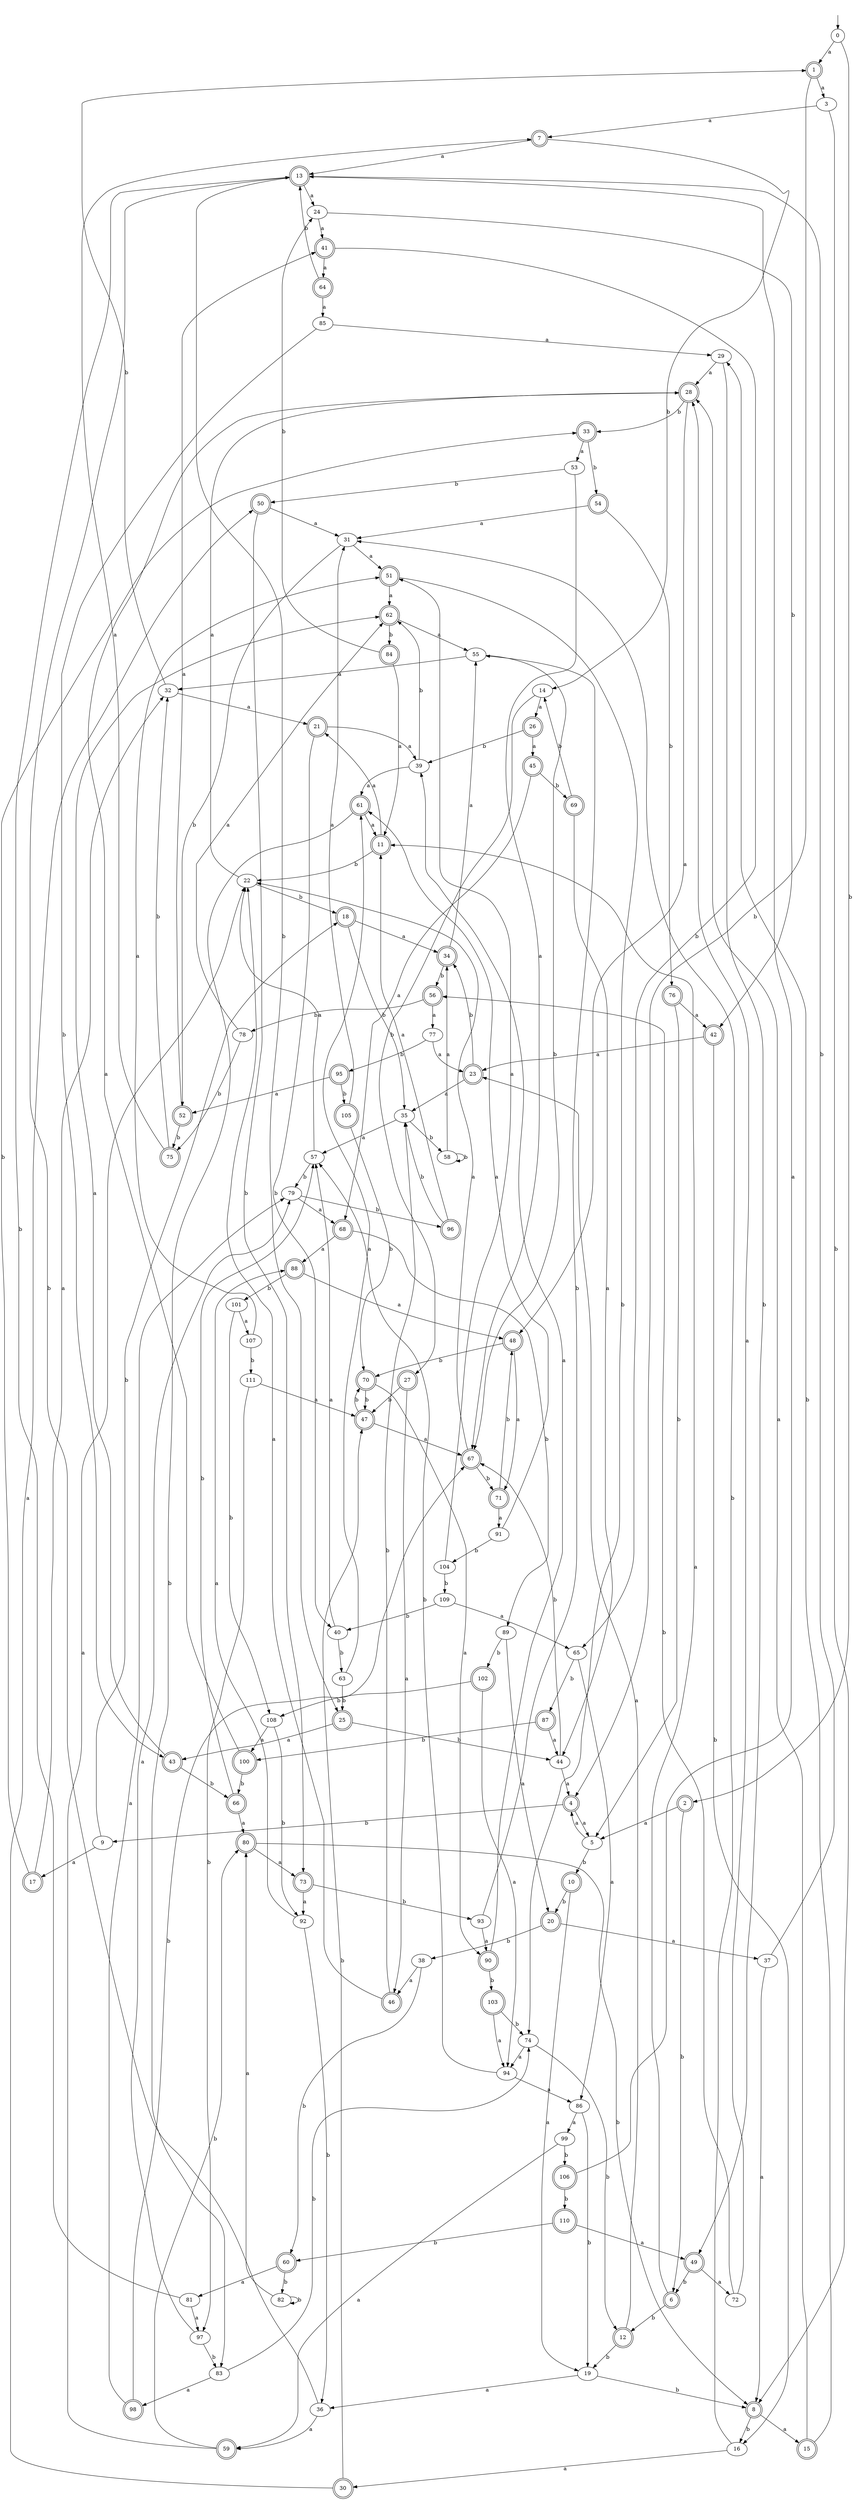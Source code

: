 digraph RandomDFA {
  __start0 [label="", shape=none];
  __start0 -> 0 [label=""];
  0 [shape=circle]
  0 -> 1 [label="a"]
  0 -> 2 [label="b"]
  1 [shape=doublecircle]
  1 -> 3 [label="a"]
  1 -> 4 [label="b"]
  2 [shape=doublecircle]
  2 -> 5 [label="a"]
  2 -> 6 [label="b"]
  3
  3 -> 7 [label="a"]
  3 -> 8 [label="b"]
  4 [shape=doublecircle]
  4 -> 5 [label="a"]
  4 -> 9 [label="b"]
  5
  5 -> 4 [label="a"]
  5 -> 10 [label="b"]
  6 [shape=doublecircle]
  6 -> 11 [label="a"]
  6 -> 12 [label="b"]
  7 [shape=doublecircle]
  7 -> 13 [label="a"]
  7 -> 14 [label="b"]
  8 [shape=doublecircle]
  8 -> 15 [label="a"]
  8 -> 16 [label="b"]
  9
  9 -> 17 [label="a"]
  9 -> 18 [label="b"]
  10 [shape=doublecircle]
  10 -> 19 [label="a"]
  10 -> 20 [label="b"]
  11 [shape=doublecircle]
  11 -> 21 [label="a"]
  11 -> 22 [label="b"]
  12 [shape=doublecircle]
  12 -> 23 [label="a"]
  12 -> 19 [label="b"]
  13 [shape=doublecircle]
  13 -> 24 [label="a"]
  13 -> 25 [label="b"]
  14
  14 -> 26 [label="a"]
  14 -> 27 [label="b"]
  15 [shape=doublecircle]
  15 -> 28 [label="a"]
  15 -> 29 [label="b"]
  16
  16 -> 30 [label="a"]
  16 -> 31 [label="b"]
  17 [shape=doublecircle]
  17 -> 32 [label="a"]
  17 -> 33 [label="b"]
  18 [shape=doublecircle]
  18 -> 34 [label="a"]
  18 -> 35 [label="b"]
  19
  19 -> 36 [label="a"]
  19 -> 8 [label="b"]
  20 [shape=doublecircle]
  20 -> 37 [label="a"]
  20 -> 38 [label="b"]
  21 [shape=doublecircle]
  21 -> 39 [label="a"]
  21 -> 40 [label="b"]
  22
  22 -> 28 [label="a"]
  22 -> 18 [label="b"]
  23 [shape=doublecircle]
  23 -> 35 [label="a"]
  23 -> 34 [label="b"]
  24
  24 -> 41 [label="a"]
  24 -> 42 [label="b"]
  25 [shape=doublecircle]
  25 -> 43 [label="a"]
  25 -> 44 [label="b"]
  26 [shape=doublecircle]
  26 -> 45 [label="a"]
  26 -> 39 [label="b"]
  27 [shape=doublecircle]
  27 -> 46 [label="a"]
  27 -> 47 [label="b"]
  28 [shape=doublecircle]
  28 -> 48 [label="a"]
  28 -> 33 [label="b"]
  29
  29 -> 28 [label="a"]
  29 -> 49 [label="b"]
  30 [shape=doublecircle]
  30 -> 50 [label="a"]
  30 -> 47 [label="b"]
  31
  31 -> 51 [label="a"]
  31 -> 52 [label="b"]
  32
  32 -> 21 [label="a"]
  32 -> 1 [label="b"]
  33 [shape=doublecircle]
  33 -> 53 [label="a"]
  33 -> 54 [label="b"]
  34 [shape=doublecircle]
  34 -> 55 [label="a"]
  34 -> 56 [label="b"]
  35
  35 -> 57 [label="a"]
  35 -> 58 [label="b"]
  36
  36 -> 59 [label="a"]
  36 -> 13 [label="b"]
  37
  37 -> 8 [label="a"]
  37 -> 13 [label="b"]
  38
  38 -> 46 [label="a"]
  38 -> 60 [label="b"]
  39
  39 -> 61 [label="a"]
  39 -> 62 [label="b"]
  40
  40 -> 57 [label="a"]
  40 -> 63 [label="b"]
  41 [shape=doublecircle]
  41 -> 64 [label="a"]
  41 -> 65 [label="b"]
  42 [shape=doublecircle]
  42 -> 23 [label="a"]
  42 -> 16 [label="b"]
  43 [shape=doublecircle]
  43 -> 62 [label="a"]
  43 -> 66 [label="b"]
  44
  44 -> 4 [label="a"]
  44 -> 67 [label="b"]
  45 [shape=doublecircle]
  45 -> 68 [label="a"]
  45 -> 69 [label="b"]
  46 [shape=doublecircle]
  46 -> 22 [label="a"]
  46 -> 35 [label="b"]
  47 [shape=doublecircle]
  47 -> 67 [label="a"]
  47 -> 70 [label="b"]
  48 [shape=doublecircle]
  48 -> 71 [label="a"]
  48 -> 70 [label="b"]
  49 [shape=doublecircle]
  49 -> 72 [label="a"]
  49 -> 6 [label="b"]
  50 [shape=doublecircle]
  50 -> 31 [label="a"]
  50 -> 73 [label="b"]
  51 [shape=doublecircle]
  51 -> 62 [label="a"]
  51 -> 74 [label="b"]
  52 [shape=doublecircle]
  52 -> 41 [label="a"]
  52 -> 75 [label="b"]
  53
  53 -> 67 [label="a"]
  53 -> 50 [label="b"]
  54 [shape=doublecircle]
  54 -> 31 [label="a"]
  54 -> 76 [label="b"]
  55
  55 -> 32 [label="a"]
  55 -> 67 [label="b"]
  56 [shape=doublecircle]
  56 -> 77 [label="a"]
  56 -> 78 [label="b"]
  57
  57 -> 22 [label="a"]
  57 -> 79 [label="b"]
  58
  58 -> 34 [label="a"]
  58 -> 58 [label="b"]
  59 [shape=doublecircle]
  59 -> 22 [label="a"]
  59 -> 80 [label="b"]
  60 [shape=doublecircle]
  60 -> 81 [label="a"]
  60 -> 82 [label="b"]
  61 [shape=doublecircle]
  61 -> 11 [label="a"]
  61 -> 83 [label="b"]
  62 [shape=doublecircle]
  62 -> 55 [label="a"]
  62 -> 84 [label="b"]
  63
  63 -> 61 [label="a"]
  63 -> 25 [label="b"]
  64 [shape=doublecircle]
  64 -> 85 [label="a"]
  64 -> 13 [label="b"]
  65
  65 -> 86 [label="a"]
  65 -> 87 [label="b"]
  66 [shape=doublecircle]
  66 -> 80 [label="a"]
  66 -> 57 [label="b"]
  67 [shape=doublecircle]
  67 -> 22 [label="a"]
  67 -> 71 [label="b"]
  68 [shape=doublecircle]
  68 -> 88 [label="a"]
  68 -> 89 [label="b"]
  69 [shape=doublecircle]
  69 -> 44 [label="a"]
  69 -> 14 [label="b"]
  70 [shape=doublecircle]
  70 -> 90 [label="a"]
  70 -> 47 [label="b"]
  71 [shape=doublecircle]
  71 -> 91 [label="a"]
  71 -> 48 [label="b"]
  72
  72 -> 28 [label="a"]
  72 -> 56 [label="b"]
  73 [shape=doublecircle]
  73 -> 92 [label="a"]
  73 -> 93 [label="b"]
  74
  74 -> 94 [label="a"]
  74 -> 12 [label="b"]
  75 [shape=doublecircle]
  75 -> 7 [label="a"]
  75 -> 32 [label="b"]
  76 [shape=doublecircle]
  76 -> 42 [label="a"]
  76 -> 5 [label="b"]
  77
  77 -> 23 [label="a"]
  77 -> 95 [label="b"]
  78
  78 -> 62 [label="a"]
  78 -> 75 [label="b"]
  79
  79 -> 68 [label="a"]
  79 -> 96 [label="b"]
  80 [shape=doublecircle]
  80 -> 73 [label="a"]
  80 -> 8 [label="b"]
  81
  81 -> 97 [label="a"]
  81 -> 13 [label="b"]
  82
  82 -> 80 [label="a"]
  82 -> 82 [label="b"]
  83
  83 -> 98 [label="a"]
  83 -> 74 [label="b"]
  84 [shape=doublecircle]
  84 -> 11 [label="a"]
  84 -> 24 [label="b"]
  85
  85 -> 29 [label="a"]
  85 -> 43 [label="b"]
  86
  86 -> 99 [label="a"]
  86 -> 19 [label="b"]
  87 [shape=doublecircle]
  87 -> 44 [label="a"]
  87 -> 100 [label="b"]
  88 [shape=doublecircle]
  88 -> 48 [label="a"]
  88 -> 101 [label="b"]
  89
  89 -> 20 [label="a"]
  89 -> 102 [label="b"]
  90 [shape=doublecircle]
  90 -> 39 [label="a"]
  90 -> 103 [label="b"]
  91
  91 -> 61 [label="a"]
  91 -> 104 [label="b"]
  92
  92 -> 88 [label="a"]
  92 -> 36 [label="b"]
  93
  93 -> 90 [label="a"]
  93 -> 55 [label="b"]
  94
  94 -> 86 [label="a"]
  94 -> 57 [label="b"]
  95 [shape=doublecircle]
  95 -> 52 [label="a"]
  95 -> 105 [label="b"]
  96 [shape=doublecircle]
  96 -> 11 [label="a"]
  96 -> 35 [label="b"]
  97
  97 -> 79 [label="a"]
  97 -> 83 [label="b"]
  98 [shape=doublecircle]
  98 -> 79 [label="a"]
  98 -> 67 [label="b"]
  99
  99 -> 59 [label="a"]
  99 -> 106 [label="b"]
  100 [shape=doublecircle]
  100 -> 28 [label="a"]
  100 -> 66 [label="b"]
  101
  101 -> 107 [label="a"]
  101 -> 108 [label="b"]
  102 [shape=doublecircle]
  102 -> 94 [label="a"]
  102 -> 108 [label="b"]
  103 [shape=doublecircle]
  103 -> 94 [label="a"]
  103 -> 74 [label="b"]
  104
  104 -> 51 [label="a"]
  104 -> 109 [label="b"]
  105 [shape=doublecircle]
  105 -> 31 [label="a"]
  105 -> 70 [label="b"]
  106 [shape=doublecircle]
  106 -> 13 [label="a"]
  106 -> 110 [label="b"]
  107
  107 -> 51 [label="a"]
  107 -> 111 [label="b"]
  108
  108 -> 100 [label="a"]
  108 -> 92 [label="b"]
  109
  109 -> 65 [label="a"]
  109 -> 40 [label="b"]
  110 [shape=doublecircle]
  110 -> 49 [label="a"]
  110 -> 60 [label="b"]
  111
  111 -> 47 [label="a"]
  111 -> 97 [label="b"]
}
